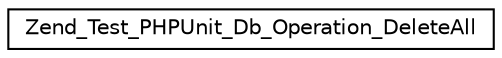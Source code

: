 digraph G
{
  edge [fontname="Helvetica",fontsize="10",labelfontname="Helvetica",labelfontsize="10"];
  node [fontname="Helvetica",fontsize="10",shape=record];
  rankdir="LR";
  Node1 [label="Zend_Test_PHPUnit_Db_Operation_DeleteAll",height=0.2,width=0.4,color="black", fillcolor="white", style="filled",URL="$class_zend___test___p_h_p_unit___db___operation___delete_all.html"];
}
